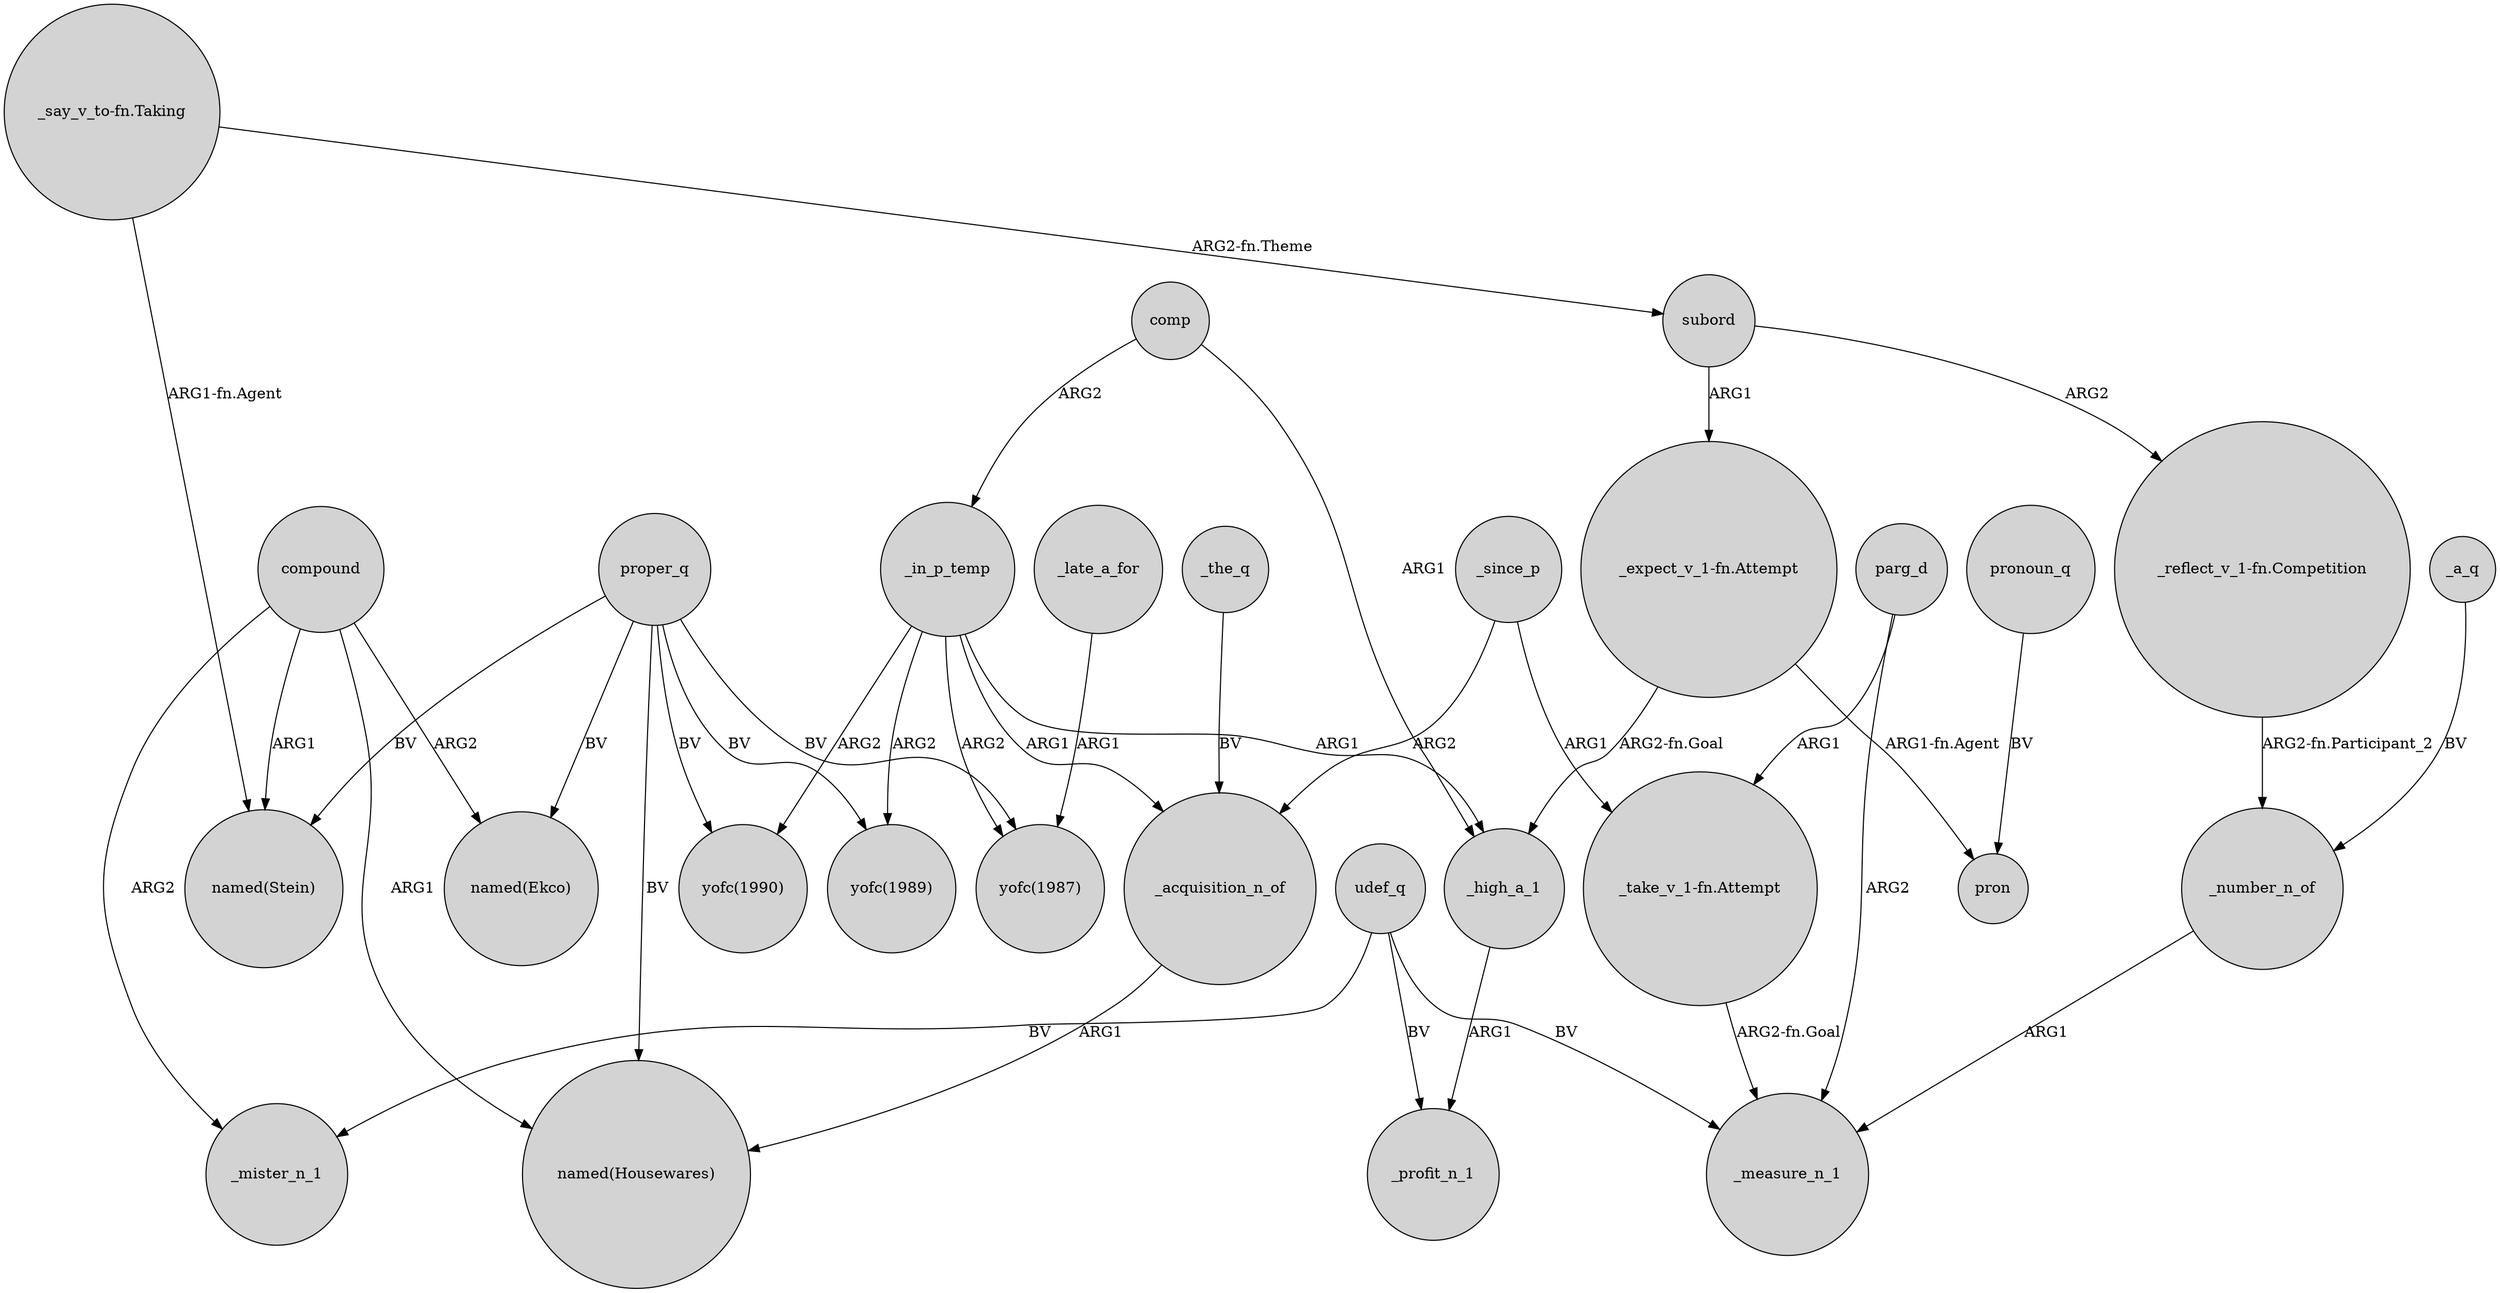 digraph {
	node [shape=circle style=filled]
	_in_p_temp -> "yofc(1989)" [label=ARG2]
	"_expect_v_1-fn.Attempt" -> pron [label="ARG1-fn.Agent"]
	compound -> _mister_n_1 [label=ARG2]
	_in_p_temp -> "yofc(1987)" [label=ARG2]
	"_say_v_to-fn.Taking" -> subord [label="ARG2-fn.Theme"]
	_in_p_temp -> _high_a_1 [label=ARG1]
	udef_q -> _measure_n_1 [label=BV]
	"_say_v_to-fn.Taking" -> "named(Stein)" [label="ARG1-fn.Agent"]
	udef_q -> _profit_n_1 [label=BV]
	_the_q -> _acquisition_n_of [label=BV]
	udef_q -> _mister_n_1 [label=BV]
	compound -> "named(Housewares)" [label=ARG1]
	_since_p -> "_take_v_1-fn.Attempt" [label=ARG1]
	_late_a_for -> "yofc(1987)" [label=ARG1]
	pronoun_q -> pron [label=BV]
	_high_a_1 -> _profit_n_1 [label=ARG1]
	proper_q -> "named(Housewares)" [label=BV]
	proper_q -> "yofc(1987)" [label=BV]
	comp -> _in_p_temp [label=ARG2]
	comp -> _high_a_1 [label=ARG1]
	proper_q -> "named(Ekco)" [label=BV]
	proper_q -> "named(Stein)" [label=BV]
	"_expect_v_1-fn.Attempt" -> _high_a_1 [label="ARG2-fn.Goal"]
	proper_q -> "yofc(1989)" [label=BV]
	_in_p_temp -> _acquisition_n_of [label=ARG1]
	compound -> "named(Stein)" [label=ARG1]
	proper_q -> "yofc(1990)" [label=BV]
	"_take_v_1-fn.Attempt" -> _measure_n_1 [label="ARG2-fn.Goal"]
	_since_p -> _acquisition_n_of [label=ARG2]
	parg_d -> _measure_n_1 [label=ARG2]
	parg_d -> "_take_v_1-fn.Attempt" [label=ARG1]
	"_reflect_v_1-fn.Competition" -> _number_n_of [label="ARG2-fn.Participant_2"]
	_in_p_temp -> "yofc(1990)" [label=ARG2]
	_acquisition_n_of -> "named(Housewares)" [label=ARG1]
	_a_q -> _number_n_of [label=BV]
	subord -> "_expect_v_1-fn.Attempt" [label=ARG1]
	subord -> "_reflect_v_1-fn.Competition" [label=ARG2]
	compound -> "named(Ekco)" [label=ARG2]
	_number_n_of -> _measure_n_1 [label=ARG1]
}
